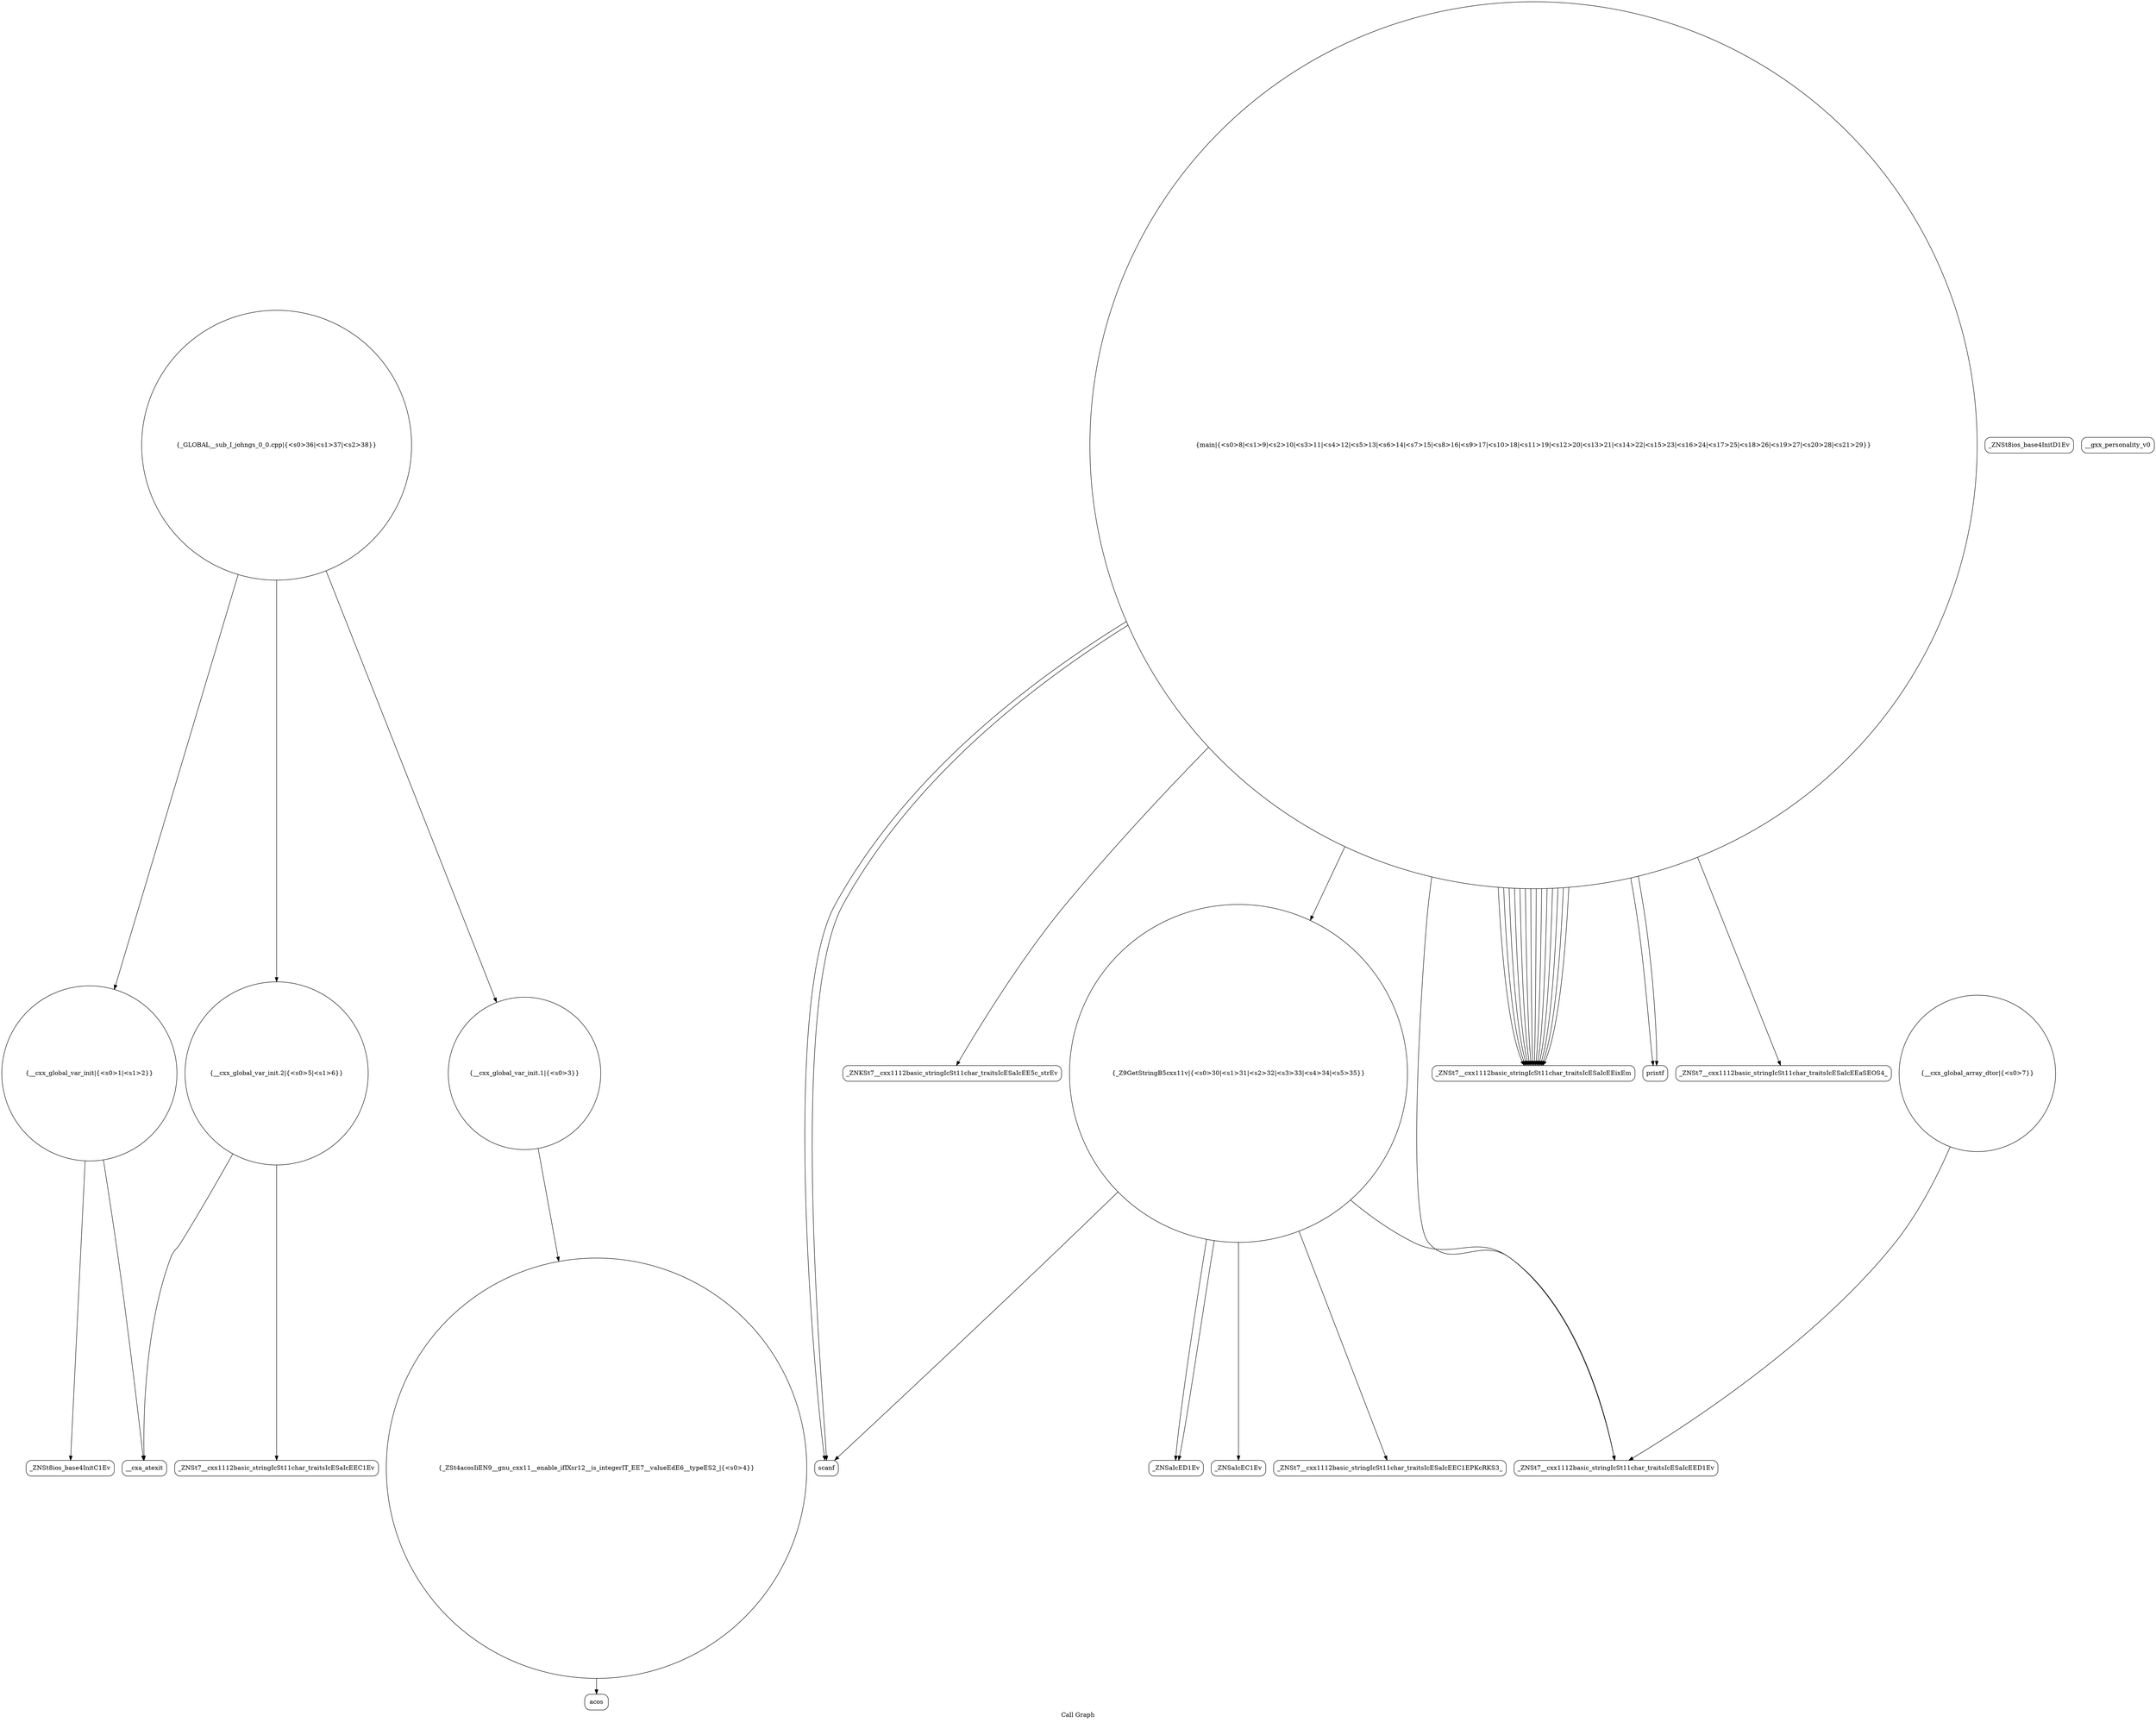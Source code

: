 digraph "Call Graph" {
	label="Call Graph";

	Node0x55ef51647630 [shape=record,shape=circle,label="{__cxx_global_var_init|{<s0>1|<s1>2}}"];
	Node0x55ef51647630:s0 -> Node0x55ef51647ac0[color=black];
	Node0x55ef51647630:s1 -> Node0x55ef51647bc0[color=black];
	Node0x55ef51647dc0 [shape=record,shape=Mrecord,label="{_ZNSt7__cxx1112basic_stringIcSt11char_traitsIcESaIcEEC1Ev}"];
	Node0x55ef51648140 [shape=record,shape=Mrecord,label="{_ZNSt7__cxx1112basic_stringIcSt11char_traitsIcESaIcEEaSEOS4_}"];
	Node0x55ef516484c0 [shape=record,shape=Mrecord,label="{_ZNSaIcED1Ev}"];
	Node0x55ef51647b40 [shape=record,shape=Mrecord,label="{_ZNSt8ios_base4InitD1Ev}"];
	Node0x55ef51647ec0 [shape=record,shape=Mrecord,label="{_ZNSt7__cxx1112basic_stringIcSt11char_traitsIcESaIcEED1Ev}"];
	Node0x55ef51648240 [shape=record,shape=Mrecord,label="{_ZNKSt7__cxx1112basic_stringIcSt11char_traitsIcESaIcEE5c_strEv}"];
	Node0x55ef51647c40 [shape=record,shape=circle,label="{__cxx_global_var_init.1|{<s0>3}}"];
	Node0x55ef51647c40:s0 -> Node0x55ef51647cc0[color=black];
	Node0x55ef51647fc0 [shape=record,shape=Mrecord,label="{scanf}"];
	Node0x55ef51648340 [shape=record,shape=Mrecord,label="{_ZNSaIcEC1Ev}"];
	Node0x55ef51647d40 [shape=record,shape=circle,label="{__cxx_global_var_init.2|{<s0>5|<s1>6}}"];
	Node0x55ef51647d40:s0 -> Node0x55ef51647dc0[color=black];
	Node0x55ef51647d40:s1 -> Node0x55ef51647bc0[color=black];
	Node0x55ef516480c0 [shape=record,shape=circle,label="{_Z9GetStringB5cxx11v|{<s0>30|<s1>31|<s2>32|<s3>33|<s4>34|<s5>35}}"];
	Node0x55ef516480c0:s0 -> Node0x55ef51647fc0[color=black];
	Node0x55ef516480c0:s1 -> Node0x55ef51648340[color=black];
	Node0x55ef516480c0:s2 -> Node0x55ef516483c0[color=black];
	Node0x55ef516480c0:s3 -> Node0x55ef516484c0[color=black];
	Node0x55ef516480c0:s4 -> Node0x55ef516484c0[color=black];
	Node0x55ef516480c0:s5 -> Node0x55ef51647ec0[color=black];
	Node0x55ef51648440 [shape=record,shape=Mrecord,label="{__gxx_personality_v0}"];
	Node0x55ef51647ac0 [shape=record,shape=Mrecord,label="{_ZNSt8ios_base4InitC1Ev}"];
	Node0x55ef51647e40 [shape=record,shape=circle,label="{__cxx_global_array_dtor|{<s0>7}}"];
	Node0x55ef51647e40:s0 -> Node0x55ef51647ec0[color=black];
	Node0x55ef516481c0 [shape=record,shape=Mrecord,label="{_ZNSt7__cxx1112basic_stringIcSt11char_traitsIcESaIcEEixEm}"];
	Node0x55ef51648540 [shape=record,shape=circle,label="{_GLOBAL__sub_I_johngs_0_0.cpp|{<s0>36|<s1>37|<s2>38}}"];
	Node0x55ef51648540:s0 -> Node0x55ef51647630[color=black];
	Node0x55ef51648540:s1 -> Node0x55ef51647c40[color=black];
	Node0x55ef51648540:s2 -> Node0x55ef51647d40[color=black];
	Node0x55ef51647bc0 [shape=record,shape=Mrecord,label="{__cxa_atexit}"];
	Node0x55ef51647f40 [shape=record,shape=circle,label="{main|{<s0>8|<s1>9|<s2>10|<s3>11|<s4>12|<s5>13|<s6>14|<s7>15|<s8>16|<s9>17|<s10>18|<s11>19|<s12>20|<s13>21|<s14>22|<s15>23|<s16>24|<s17>25|<s18>26|<s19>27|<s20>28|<s21>29}}"];
	Node0x55ef51647f40:s0 -> Node0x55ef51647fc0[color=black];
	Node0x55ef51647f40:s1 -> Node0x55ef51648040[color=black];
	Node0x55ef51647f40:s2 -> Node0x55ef51647fc0[color=black];
	Node0x55ef51647f40:s3 -> Node0x55ef516480c0[color=black];
	Node0x55ef51647f40:s4 -> Node0x55ef51648140[color=black];
	Node0x55ef51647f40:s5 -> Node0x55ef51647ec0[color=black];
	Node0x55ef51647f40:s6 -> Node0x55ef516481c0[color=black];
	Node0x55ef51647f40:s7 -> Node0x55ef516481c0[color=black];
	Node0x55ef51647f40:s8 -> Node0x55ef516481c0[color=black];
	Node0x55ef51647f40:s9 -> Node0x55ef516481c0[color=black];
	Node0x55ef51647f40:s10 -> Node0x55ef516481c0[color=black];
	Node0x55ef51647f40:s11 -> Node0x55ef516481c0[color=black];
	Node0x55ef51647f40:s12 -> Node0x55ef516481c0[color=black];
	Node0x55ef51647f40:s13 -> Node0x55ef516481c0[color=black];
	Node0x55ef51647f40:s14 -> Node0x55ef516481c0[color=black];
	Node0x55ef51647f40:s15 -> Node0x55ef516481c0[color=black];
	Node0x55ef51647f40:s16 -> Node0x55ef516481c0[color=black];
	Node0x55ef51647f40:s17 -> Node0x55ef516481c0[color=black];
	Node0x55ef51647f40:s18 -> Node0x55ef516481c0[color=black];
	Node0x55ef51647f40:s19 -> Node0x55ef516481c0[color=black];
	Node0x55ef51647f40:s20 -> Node0x55ef51648240[color=black];
	Node0x55ef51647f40:s21 -> Node0x55ef51648040[color=black];
	Node0x55ef516482c0 [shape=record,shape=Mrecord,label="{acos}"];
	Node0x55ef51647cc0 [shape=record,shape=circle,label="{_ZSt4acosIiEN9__gnu_cxx11__enable_ifIXsr12__is_integerIT_EE7__valueEdE6__typeES2_|{<s0>4}}"];
	Node0x55ef51647cc0:s0 -> Node0x55ef516482c0[color=black];
	Node0x55ef51648040 [shape=record,shape=Mrecord,label="{printf}"];
	Node0x55ef516483c0 [shape=record,shape=Mrecord,label="{_ZNSt7__cxx1112basic_stringIcSt11char_traitsIcESaIcEEC1EPKcRKS3_}"];
}

